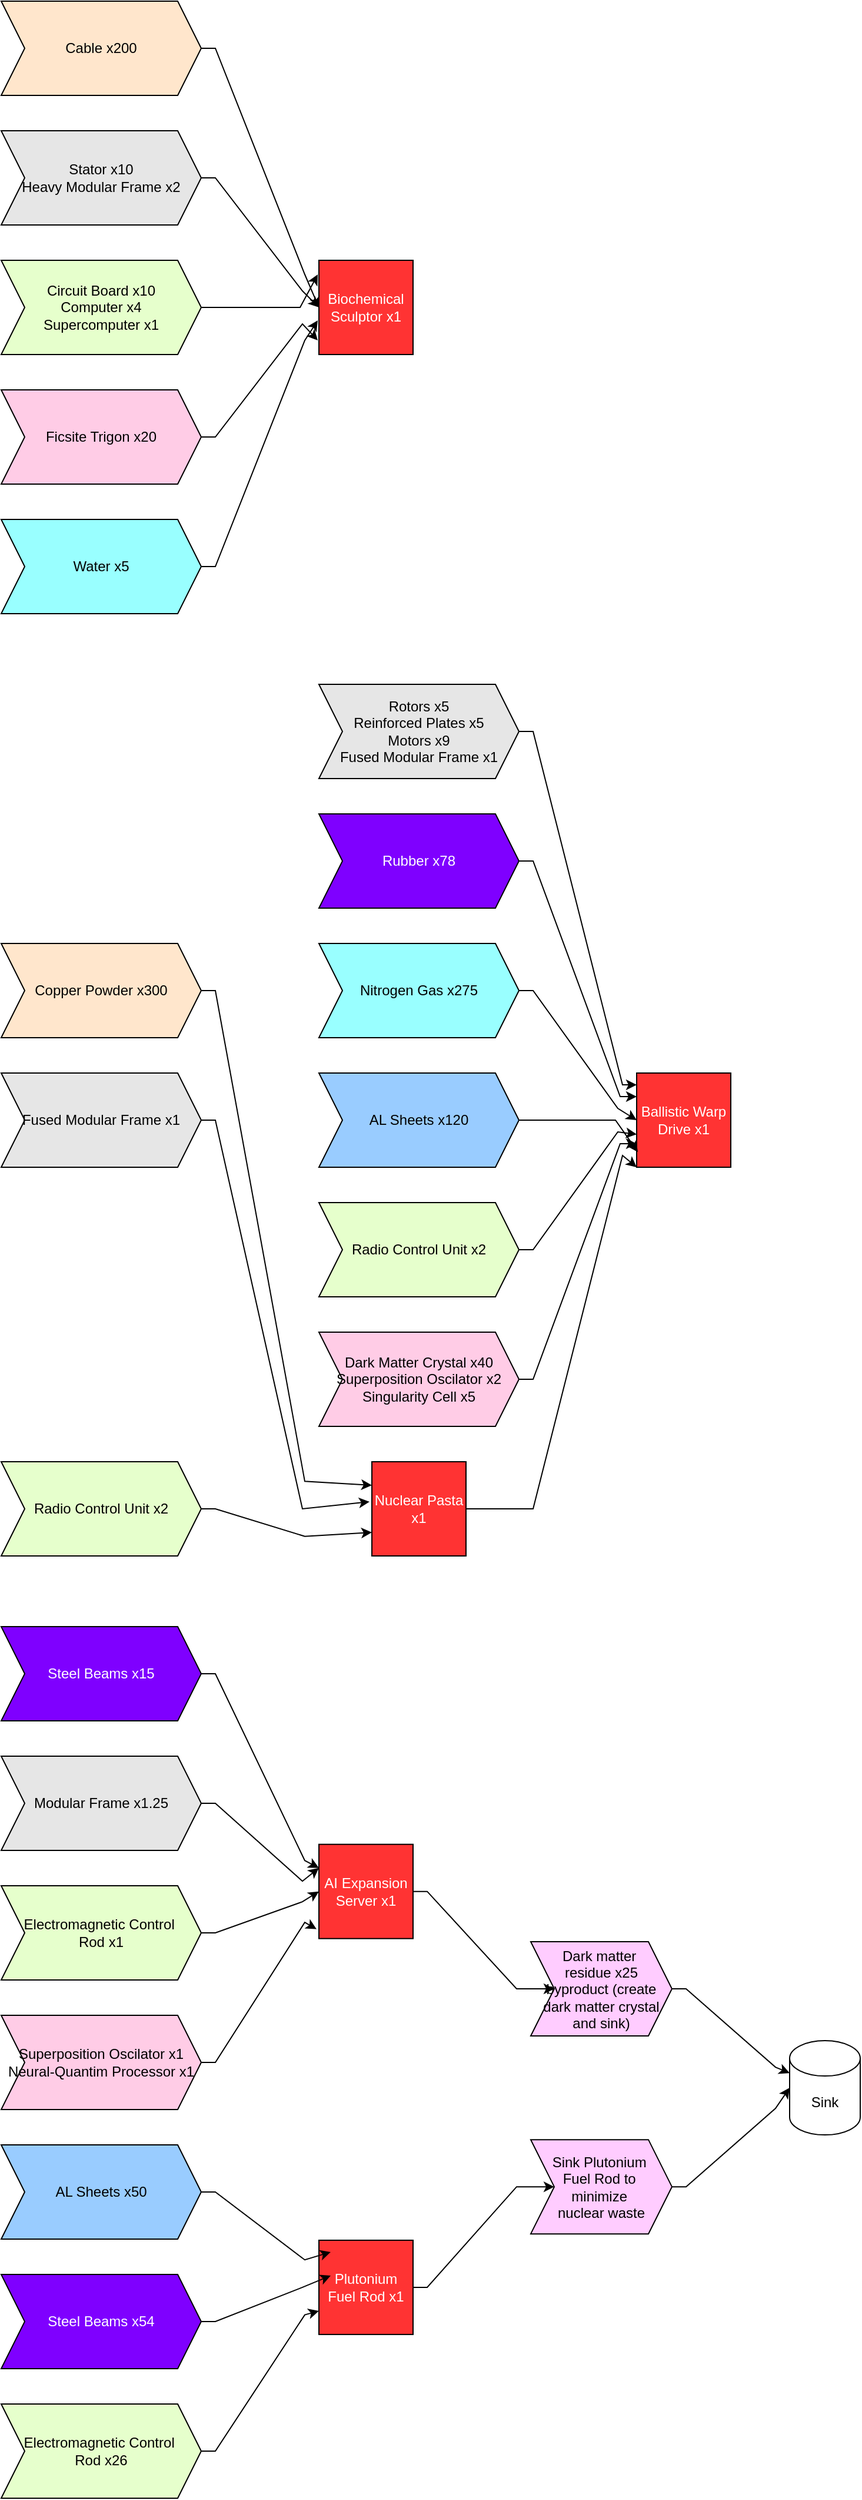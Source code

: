 <mxfile version="24.8.3">
  <diagram name="Page-1" id="pKPjGjshbEurk_978iRE">
    <mxGraphModel dx="1053" dy="727" grid="1" gridSize="10" guides="1" tooltips="1" connect="1" arrows="1" fold="1" page="1" pageScale="1" pageWidth="850" pageHeight="1100" math="0" shadow="0">
      <root>
        <mxCell id="0" />
        <mxCell id="1" parent="0" />
        <mxCell id="pRXib3N2a7JWQ-wHOMK2-1" value="Ballistic Warp Drive x1" style="whiteSpace=wrap;html=1;aspect=fixed;fillColor=#FF3333;fontColor=#FFFFFF;" parent="1" vertex="1">
          <mxGeometry x="540" y="910" width="80" height="80" as="geometry" />
        </mxCell>
        <mxCell id="pRXib3N2a7JWQ-wHOMK2-2" value="Biochemical Sculptor x1" style="whiteSpace=wrap;html=1;aspect=fixed;fillColor=#FF3333;fontColor=#FFFFFF;" parent="1" vertex="1">
          <mxGeometry x="270" y="220" width="80" height="80" as="geometry" />
        </mxCell>
        <mxCell id="cVW0qTe4NfGSJBocZiDX-51" style="edgeStyle=orthogonalEdgeStyle;rounded=0;orthogonalLoop=1;jettySize=auto;html=1;entryX=0;entryY=1;entryDx=0;entryDy=0;noEdgeStyle=1;orthogonal=1;" edge="1" parent="1" source="cVW0qTe4NfGSJBocZiDX-1" target="pRXib3N2a7JWQ-wHOMK2-1">
          <mxGeometry relative="1" as="geometry">
            <mxPoint x="400" y="810" as="targetPoint" />
            <Array as="points">
              <mxPoint x="452" y="1280" />
              <mxPoint x="528" y="980" />
            </Array>
          </mxGeometry>
        </mxCell>
        <mxCell id="cVW0qTe4NfGSJBocZiDX-1" value="Nuclear Pasta&lt;div&gt;x1&lt;/div&gt;" style="whiteSpace=wrap;html=1;aspect=fixed;fillColor=#FF3333;fontColor=#FFFFFF;" vertex="1" parent="1">
          <mxGeometry x="315" y="1240" width="80" height="80" as="geometry" />
        </mxCell>
        <mxCell id="cVW0qTe4NfGSJBocZiDX-50" value="" style="edgeStyle=orthogonalEdgeStyle;rounded=0;orthogonalLoop=1;jettySize=auto;html=1;noEdgeStyle=1;orthogonal=1;" edge="1" parent="1" source="cVW0qTe4NfGSJBocZiDX-2" target="cVW0qTe4NfGSJBocZiDX-49">
          <mxGeometry relative="1" as="geometry">
            <Array as="points">
              <mxPoint x="362" y="1604.843" />
              <mxPoint x="438" y="1687.512" />
            </Array>
          </mxGeometry>
        </mxCell>
        <mxCell id="cVW0qTe4NfGSJBocZiDX-2" value="AI Expansion Server x1" style="whiteSpace=wrap;html=1;aspect=fixed;fillColor=#FF3333;fontColor=#FFFFFF;" vertex="1" parent="1">
          <mxGeometry x="270" y="1564.843" width="80" height="80" as="geometry" />
        </mxCell>
        <mxCell id="cVW0qTe4NfGSJBocZiDX-3" value="Rotors x5&lt;div&gt;Reinforced Plates x5&lt;/div&gt;&lt;div&gt;Motors x9&lt;/div&gt;&lt;div&gt;Fused Modular Frame x1&lt;/div&gt;" style="shape=step;perimeter=stepPerimeter;whiteSpace=wrap;html=1;fixedSize=1;fillColor=#E6E6E6;" vertex="1" parent="1">
          <mxGeometry x="270" y="580" width="170" height="80" as="geometry" />
        </mxCell>
        <mxCell id="cVW0qTe4NfGSJBocZiDX-13" style="edgeStyle=orthogonalEdgeStyle;rounded=0;orthogonalLoop=1;jettySize=auto;html=1;entryX=0;entryY=0.25;entryDx=0;entryDy=0;noEdgeStyle=1;orthogonal=1;" edge="1" parent="1" source="cVW0qTe4NfGSJBocZiDX-5" target="pRXib3N2a7JWQ-wHOMK2-1">
          <mxGeometry relative="1" as="geometry">
            <Array as="points">
              <mxPoint x="452" y="730" />
              <mxPoint x="526" y="930" />
            </Array>
          </mxGeometry>
        </mxCell>
        <mxCell id="cVW0qTe4NfGSJBocZiDX-5" value="&lt;font color=&quot;#ffffff&quot;&gt;Rubber x78&lt;/font&gt;" style="shape=step;perimeter=stepPerimeter;whiteSpace=wrap;html=1;fixedSize=1;fillColor=#7F00FF;" vertex="1" parent="1">
          <mxGeometry x="270" y="690" width="170" height="80" as="geometry" />
        </mxCell>
        <mxCell id="cVW0qTe4NfGSJBocZiDX-14" style="edgeStyle=orthogonalEdgeStyle;rounded=0;orthogonalLoop=1;jettySize=auto;html=1;entryX=0;entryY=0.5;entryDx=0;entryDy=0;noEdgeStyle=1;orthogonal=1;" edge="1" parent="1" source="cVW0qTe4NfGSJBocZiDX-8" target="pRXib3N2a7JWQ-wHOMK2-1">
          <mxGeometry relative="1" as="geometry">
            <Array as="points">
              <mxPoint x="452" y="840" />
              <mxPoint x="524" y="940" />
            </Array>
          </mxGeometry>
        </mxCell>
        <mxCell id="cVW0qTe4NfGSJBocZiDX-8" value="Nitrogen Gas x275" style="shape=step;perimeter=stepPerimeter;whiteSpace=wrap;html=1;fixedSize=1;fillColor=#99FFFF;" vertex="1" parent="1">
          <mxGeometry x="270" y="800" width="170" height="80" as="geometry" />
        </mxCell>
        <mxCell id="cVW0qTe4NfGSJBocZiDX-9" value="AL Sheets x120" style="shape=step;perimeter=stepPerimeter;whiteSpace=wrap;html=1;fixedSize=1;fillColor=#99CCFF;" vertex="1" parent="1">
          <mxGeometry x="270" y="910" width="170" height="80" as="geometry" />
        </mxCell>
        <mxCell id="cVW0qTe4NfGSJBocZiDX-12" style="edgeStyle=orthogonalEdgeStyle;rounded=0;orthogonalLoop=1;jettySize=auto;html=1;entryX=0;entryY=0.125;entryDx=0;entryDy=0;entryPerimeter=0;noEdgeStyle=1;orthogonal=1;" edge="1" parent="1" source="cVW0qTe4NfGSJBocZiDX-3" target="pRXib3N2a7JWQ-wHOMK2-1">
          <mxGeometry relative="1" as="geometry">
            <Array as="points">
              <mxPoint x="452" y="620" />
              <mxPoint x="528" y="920" />
            </Array>
          </mxGeometry>
        </mxCell>
        <mxCell id="cVW0qTe4NfGSJBocZiDX-16" value="Radio Control Unit x2" style="shape=step;perimeter=stepPerimeter;whiteSpace=wrap;html=1;fixedSize=1;fillColor=#E6FFCC;" vertex="1" parent="1">
          <mxGeometry x="270" y="1020" width="170" height="80" as="geometry" />
        </mxCell>
        <mxCell id="cVW0qTe4NfGSJBocZiDX-17" style="edgeStyle=orthogonalEdgeStyle;rounded=0;orthogonalLoop=1;jettySize=auto;html=1;entryX=0.013;entryY=0.838;entryDx=0;entryDy=0;entryPerimeter=0;noEdgeStyle=1;orthogonal=1;" edge="1" parent="1" source="cVW0qTe4NfGSJBocZiDX-9" target="pRXib3N2a7JWQ-wHOMK2-1">
          <mxGeometry relative="1" as="geometry">
            <Array as="points">
              <mxPoint x="452" y="950" />
              <mxPoint x="522" y="950" />
            </Array>
          </mxGeometry>
        </mxCell>
        <mxCell id="cVW0qTe4NfGSJBocZiDX-18" style="edgeStyle=orthogonalEdgeStyle;rounded=0;orthogonalLoop=1;jettySize=auto;html=1;entryX=0;entryY=0.65;entryDx=0;entryDy=0;entryPerimeter=0;noEdgeStyle=1;orthogonal=1;" edge="1" parent="1" source="cVW0qTe4NfGSJBocZiDX-16" target="pRXib3N2a7JWQ-wHOMK2-1">
          <mxGeometry relative="1" as="geometry">
            <Array as="points">
              <mxPoint x="452" y="1060" />
              <mxPoint x="524" y="960" />
            </Array>
          </mxGeometry>
        </mxCell>
        <mxCell id="cVW0qTe4NfGSJBocZiDX-34" style="edgeStyle=orthogonalEdgeStyle;rounded=0;orthogonalLoop=1;jettySize=auto;html=1;entryX=0;entryY=0.5;entryDx=0;entryDy=0;noEdgeStyle=1;orthogonal=1;" edge="1" parent="1" source="cVW0qTe4NfGSJBocZiDX-19" target="pRXib3N2a7JWQ-wHOMK2-2">
          <mxGeometry relative="1" as="geometry">
            <Array as="points">
              <mxPoint x="182" y="40" />
              <mxPoint x="258" y="232" />
            </Array>
          </mxGeometry>
        </mxCell>
        <mxCell id="cVW0qTe4NfGSJBocZiDX-19" value="Cable x200" style="shape=step;perimeter=stepPerimeter;whiteSpace=wrap;html=1;fixedSize=1;fillColor=#FFE6CC;" vertex="1" parent="1">
          <mxGeometry width="170" height="80" as="geometry" />
        </mxCell>
        <mxCell id="cVW0qTe4NfGSJBocZiDX-22" style="edgeStyle=orthogonalEdgeStyle;rounded=0;orthogonalLoop=1;jettySize=auto;html=1;entryX=0;entryY=0.5;entryDx=0;entryDy=0;noEdgeStyle=1;orthogonal=1;" edge="1" parent="1" source="cVW0qTe4NfGSJBocZiDX-21" target="pRXib3N2a7JWQ-wHOMK2-2">
          <mxGeometry relative="1" as="geometry">
            <Array as="points">
              <mxPoint x="182" y="150" />
              <mxPoint x="256" y="246" />
            </Array>
          </mxGeometry>
        </mxCell>
        <mxCell id="cVW0qTe4NfGSJBocZiDX-21" value="Stator x10&lt;div&gt;Heavy Modular Frame x2&lt;/div&gt;" style="shape=step;perimeter=stepPerimeter;whiteSpace=wrap;html=1;fixedSize=1;fillColor=#E6E6E6;" vertex="1" parent="1">
          <mxGeometry y="110" width="170" height="80" as="geometry" />
        </mxCell>
        <mxCell id="cVW0qTe4NfGSJBocZiDX-25" value="&lt;div&gt;&lt;span style=&quot;background-color: initial;&quot;&gt;Circuit Board x10&lt;/span&gt;&lt;/div&gt;&lt;div&gt;&lt;div&gt;Computer x4&lt;/div&gt;&lt;div&gt;Supercomputer x1&lt;/div&gt;&lt;/div&gt;" style="shape=step;perimeter=stepPerimeter;whiteSpace=wrap;html=1;fixedSize=1;fillColor=#E6FFCC;" vertex="1" parent="1">
          <mxGeometry y="220" width="170" height="80" as="geometry" />
        </mxCell>
        <mxCell id="cVW0qTe4NfGSJBocZiDX-28" style="edgeStyle=orthogonalEdgeStyle;rounded=0;orthogonalLoop=1;jettySize=auto;html=1;entryX=0;entryY=0.75;entryDx=0;entryDy=0;noEdgeStyle=1;orthogonal=1;" edge="1" parent="1" source="cVW0qTe4NfGSJBocZiDX-27" target="pRXib3N2a7JWQ-wHOMK2-1">
          <mxGeometry relative="1" as="geometry">
            <Array as="points">
              <mxPoint x="452" y="1170" />
              <mxPoint x="526" y="970" />
            </Array>
          </mxGeometry>
        </mxCell>
        <mxCell id="cVW0qTe4NfGSJBocZiDX-27" value="Dark Matter Crystal x40&lt;div&gt;Superposition Oscilator x2&lt;/div&gt;&lt;div&gt;Singularity Cell x5&lt;/div&gt;" style="shape=step;perimeter=stepPerimeter;whiteSpace=wrap;html=1;fixedSize=1;fillColor=#FFCCE6;" vertex="1" parent="1">
          <mxGeometry x="270" y="1130" width="170" height="80" as="geometry" />
        </mxCell>
        <mxCell id="cVW0qTe4NfGSJBocZiDX-29" value="Ficsite Trigon x20" style="shape=step;perimeter=stepPerimeter;whiteSpace=wrap;html=1;fixedSize=1;fillColor=#FFCCE6;" vertex="1" parent="1">
          <mxGeometry y="330" width="170" height="80" as="geometry" />
        </mxCell>
        <mxCell id="cVW0qTe4NfGSJBocZiDX-30" style="edgeStyle=orthogonalEdgeStyle;rounded=0;orthogonalLoop=1;jettySize=auto;html=1;entryX=-0.012;entryY=0.85;entryDx=0;entryDy=0;entryPerimeter=0;noEdgeStyle=1;orthogonal=1;" edge="1" parent="1" source="cVW0qTe4NfGSJBocZiDX-29" target="pRXib3N2a7JWQ-wHOMK2-2">
          <mxGeometry relative="1" as="geometry">
            <Array as="points">
              <mxPoint x="182" y="370" />
              <mxPoint x="256" y="274" />
            </Array>
          </mxGeometry>
        </mxCell>
        <mxCell id="cVW0qTe4NfGSJBocZiDX-31" value="Water x5" style="shape=step;perimeter=stepPerimeter;whiteSpace=wrap;html=1;fixedSize=1;fillColor=#99FFFF;" vertex="1" parent="1">
          <mxGeometry y="440" width="170" height="80" as="geometry" />
        </mxCell>
        <mxCell id="cVW0qTe4NfGSJBocZiDX-32" style="edgeStyle=orthogonalEdgeStyle;rounded=0;orthogonalLoop=1;jettySize=auto;html=1;entryX=-0.012;entryY=0.638;entryDx=0;entryDy=0;entryPerimeter=0;noEdgeStyle=1;orthogonal=1;" edge="1" parent="1" source="cVW0qTe4NfGSJBocZiDX-31" target="pRXib3N2a7JWQ-wHOMK2-2">
          <mxGeometry relative="1" as="geometry">
            <Array as="points">
              <mxPoint x="182" y="480" />
              <mxPoint x="258" y="288" />
            </Array>
          </mxGeometry>
        </mxCell>
        <mxCell id="cVW0qTe4NfGSJBocZiDX-33" style="edgeStyle=orthogonalEdgeStyle;rounded=0;orthogonalLoop=1;jettySize=auto;html=1;entryX=-0.012;entryY=0.15;entryDx=0;entryDy=0;entryPerimeter=0;noEdgeStyle=1;orthogonal=1;" edge="1" parent="1" source="cVW0qTe4NfGSJBocZiDX-25" target="pRXib3N2a7JWQ-wHOMK2-2">
          <mxGeometry relative="1" as="geometry">
            <Array as="points">
              <mxPoint x="182" y="260" />
              <mxPoint x="254" y="260" />
            </Array>
          </mxGeometry>
        </mxCell>
        <mxCell id="cVW0qTe4NfGSJBocZiDX-38" style="edgeStyle=orthogonalEdgeStyle;rounded=0;orthogonalLoop=1;jettySize=auto;html=1;noEdgeStyle=1;orthogonal=1;entryX=0;entryY=0.25;entryDx=0;entryDy=0;" edge="1" parent="1" source="cVW0qTe4NfGSJBocZiDX-35" target="cVW0qTe4NfGSJBocZiDX-1">
          <mxGeometry relative="1" as="geometry">
            <mxPoint x="240" y="1700" as="targetPoint" />
            <Array as="points">
              <mxPoint x="182" y="840" />
              <mxPoint x="258" y="1256.667" />
            </Array>
          </mxGeometry>
        </mxCell>
        <mxCell id="cVW0qTe4NfGSJBocZiDX-35" value="Copper Powder x300" style="shape=step;perimeter=stepPerimeter;whiteSpace=wrap;html=1;fixedSize=1;fillColor=#FFE6CC;" vertex="1" parent="1">
          <mxGeometry y="800" width="170" height="80" as="geometry" />
        </mxCell>
        <mxCell id="cVW0qTe4NfGSJBocZiDX-39" style="edgeStyle=orthogonalEdgeStyle;rounded=0;orthogonalLoop=1;jettySize=auto;html=1;noEdgeStyle=1;orthogonal=1;entryX=-0.025;entryY=0.425;entryDx=0;entryDy=0;entryPerimeter=0;" edge="1" parent="1" source="cVW0qTe4NfGSJBocZiDX-36" target="cVW0qTe4NfGSJBocZiDX-1">
          <mxGeometry relative="1" as="geometry">
            <mxPoint x="220" y="1650" as="targetPoint" />
            <Array as="points">
              <mxPoint x="182" y="950" />
              <mxPoint x="256" y="1280" />
            </Array>
          </mxGeometry>
        </mxCell>
        <mxCell id="cVW0qTe4NfGSJBocZiDX-36" value="Fused Modular Frame x1" style="shape=step;perimeter=stepPerimeter;whiteSpace=wrap;html=1;fixedSize=1;fillColor=#E6E6E6;" vertex="1" parent="1">
          <mxGeometry y="910" width="170" height="80" as="geometry" />
        </mxCell>
        <mxCell id="cVW0qTe4NfGSJBocZiDX-40" style="edgeStyle=orthogonalEdgeStyle;rounded=0;orthogonalLoop=1;jettySize=auto;html=1;noEdgeStyle=1;orthogonal=1;entryX=0;entryY=0.75;entryDx=0;entryDy=0;" edge="1" parent="1" source="cVW0qTe4NfGSJBocZiDX-37" target="cVW0qTe4NfGSJBocZiDX-1">
          <mxGeometry relative="1" as="geometry">
            <mxPoint x="250" y="1720" as="targetPoint" />
            <Array as="points">
              <mxPoint x="182" y="1280" />
              <mxPoint x="258" y="1303.333" />
            </Array>
          </mxGeometry>
        </mxCell>
        <mxCell id="cVW0qTe4NfGSJBocZiDX-37" value="&lt;div&gt;Radio Control Unit x2&lt;/div&gt;" style="shape=step;perimeter=stepPerimeter;whiteSpace=wrap;html=1;fixedSize=1;fillColor=#E6FFCC;" vertex="1" parent="1">
          <mxGeometry y="1240" width="170" height="80" as="geometry" />
        </mxCell>
        <mxCell id="cVW0qTe4NfGSJBocZiDX-41" value="&lt;font color=&quot;#ffffff&quot;&gt;Steel Beams x15&lt;/font&gt;" style="shape=step;perimeter=stepPerimeter;whiteSpace=wrap;html=1;fixedSize=1;fillColor=#7F00FF;" vertex="1" parent="1">
          <mxGeometry y="1380" width="170" height="80" as="geometry" />
        </mxCell>
        <mxCell id="cVW0qTe4NfGSJBocZiDX-42" value="&lt;div&gt;Modular Frame x1.25&lt;/div&gt;" style="shape=step;perimeter=stepPerimeter;whiteSpace=wrap;html=1;fixedSize=1;fillColor=#E6E6E6;" vertex="1" parent="1">
          <mxGeometry y="1490" width="170" height="80" as="geometry" />
        </mxCell>
        <mxCell id="cVW0qTe4NfGSJBocZiDX-43" value="&lt;div&gt;Electromagnetic Control&amp;nbsp;&lt;/div&gt;&lt;div&gt;Rod x1&lt;/div&gt;" style="shape=step;perimeter=stepPerimeter;whiteSpace=wrap;html=1;fixedSize=1;fillColor=#E6FFCC;" vertex="1" parent="1">
          <mxGeometry y="1600" width="170" height="80" as="geometry" />
        </mxCell>
        <mxCell id="cVW0qTe4NfGSJBocZiDX-48" style="edgeStyle=orthogonalEdgeStyle;rounded=0;orthogonalLoop=1;jettySize=auto;html=1;noEdgeStyle=1;orthogonal=1;entryX=-0.025;entryY=0.9;entryDx=0;entryDy=0;entryPerimeter=0;" edge="1" parent="1" source="cVW0qTe4NfGSJBocZiDX-44" target="cVW0qTe4NfGSJBocZiDX-2">
          <mxGeometry relative="1" as="geometry">
            <mxPoint x="270" y="1440" as="targetPoint" />
            <Array as="points">
              <mxPoint x="182" y="1750" />
              <mxPoint x="258" y="1631.093" />
            </Array>
          </mxGeometry>
        </mxCell>
        <mxCell id="cVW0qTe4NfGSJBocZiDX-44" value="Superposition Oscilator x1&lt;div&gt;Neural-Quantim Processor x1&lt;/div&gt;" style="shape=step;perimeter=stepPerimeter;whiteSpace=wrap;html=1;fixedSize=1;fillColor=#FFCCE6;" vertex="1" parent="1">
          <mxGeometry y="1710" width="170" height="80" as="geometry" />
        </mxCell>
        <mxCell id="cVW0qTe4NfGSJBocZiDX-45" style="edgeStyle=orthogonalEdgeStyle;rounded=0;orthogonalLoop=1;jettySize=auto;html=1;noEdgeStyle=1;orthogonal=1;entryX=0;entryY=0.25;entryDx=0;entryDy=0;" edge="1" parent="1" source="cVW0qTe4NfGSJBocZiDX-41" target="cVW0qTe4NfGSJBocZiDX-2">
          <mxGeometry relative="1" as="geometry">
            <mxPoint x="370" y="1590" as="targetPoint" />
            <Array as="points">
              <mxPoint x="182" y="1420" />
              <mxPoint x="258" y="1578.593" />
            </Array>
          </mxGeometry>
        </mxCell>
        <mxCell id="cVW0qTe4NfGSJBocZiDX-46" style="edgeStyle=orthogonalEdgeStyle;rounded=0;orthogonalLoop=1;jettySize=auto;html=1;entryX=0;entryY=0.25;entryDx=0;entryDy=0;noEdgeStyle=1;orthogonal=1;" edge="1" parent="1" source="cVW0qTe4NfGSJBocZiDX-42" target="cVW0qTe4NfGSJBocZiDX-2">
          <mxGeometry relative="1" as="geometry">
            <Array as="points">
              <mxPoint x="182" y="1530" />
              <mxPoint x="256" y="1596.093" />
            </Array>
          </mxGeometry>
        </mxCell>
        <mxCell id="cVW0qTe4NfGSJBocZiDX-47" style="edgeStyle=orthogonalEdgeStyle;rounded=0;orthogonalLoop=1;jettySize=auto;html=1;entryX=0;entryY=0.5;entryDx=0;entryDy=0;noEdgeStyle=1;orthogonal=1;" edge="1" parent="1" source="cVW0qTe4NfGSJBocZiDX-43" target="cVW0qTe4NfGSJBocZiDX-2">
          <mxGeometry relative="1" as="geometry">
            <Array as="points">
              <mxPoint x="182" y="1640" />
              <mxPoint x="256" y="1613.593" />
            </Array>
          </mxGeometry>
        </mxCell>
        <mxCell id="cVW0qTe4NfGSJBocZiDX-49" value="Dark matter&amp;nbsp;&lt;div&gt;residue x25 byproduct (create dark matter crystal and sink)&lt;/div&gt;" style="shape=step;perimeter=stepPerimeter;whiteSpace=wrap;html=1;fixedSize=1;fillColor=#FFCCFF;fontColor=#000000;" vertex="1" parent="1">
          <mxGeometry x="450" y="1647.512" width="120" height="80" as="geometry" />
        </mxCell>
        <mxCell id="cVW0qTe4NfGSJBocZiDX-64" style="edgeStyle=orthogonalEdgeStyle;rounded=0;orthogonalLoop=1;jettySize=auto;html=1;entryX=0;entryY=0.5;entryDx=0;entryDy=0;noEdgeStyle=1;orthogonal=1;" edge="1" parent="1" source="cVW0qTe4NfGSJBocZiDX-52" target="cVW0qTe4NfGSJBocZiDX-63">
          <mxGeometry relative="1" as="geometry">
            <Array as="points">
              <mxPoint x="362" y="1940.964" />
              <mxPoint x="438" y="1855.572" />
            </Array>
          </mxGeometry>
        </mxCell>
        <mxCell id="cVW0qTe4NfGSJBocZiDX-52" value="Plutonium Fuel Rod x1" style="whiteSpace=wrap;html=1;aspect=fixed;fillColor=#FF3333;fontColor=#FFFFFF;" vertex="1" parent="1">
          <mxGeometry x="270" y="1900.964" width="80" height="80" as="geometry" />
        </mxCell>
        <mxCell id="cVW0qTe4NfGSJBocZiDX-54" value="Sink" style="shape=cylinder3;whiteSpace=wrap;html=1;boundedLbl=1;backgroundOutline=1;size=15;" vertex="1" parent="1">
          <mxGeometry x="670" y="1731.542" width="60" height="80" as="geometry" />
        </mxCell>
        <mxCell id="cVW0qTe4NfGSJBocZiDX-55" style="edgeStyle=orthogonalEdgeStyle;rounded=0;orthogonalLoop=1;jettySize=auto;html=1;entryX=0;entryY=0;entryDx=0;entryDy=27.5;entryPerimeter=0;noEdgeStyle=1;orthogonal=1;" edge="1" parent="1" source="cVW0qTe4NfGSJBocZiDX-49" target="cVW0qTe4NfGSJBocZiDX-54">
          <mxGeometry relative="1" as="geometry">
            <Array as="points">
              <mxPoint x="582" y="1687.512" />
              <mxPoint x="658" y="1754.042" />
            </Array>
          </mxGeometry>
        </mxCell>
        <mxCell id="cVW0qTe4NfGSJBocZiDX-57" value="AL Sheets x50" style="shape=step;perimeter=stepPerimeter;whiteSpace=wrap;html=1;fixedSize=1;fillColor=#99CCFF;" vertex="1" parent="1">
          <mxGeometry y="1820" width="170" height="80" as="geometry" />
        </mxCell>
        <mxCell id="cVW0qTe4NfGSJBocZiDX-58" style="edgeStyle=orthogonalEdgeStyle;rounded=0;orthogonalLoop=1;jettySize=auto;html=1;entryX=0.125;entryY=0.125;entryDx=0;entryDy=0;entryPerimeter=0;noEdgeStyle=1;orthogonal=1;" edge="1" parent="1" source="cVW0qTe4NfGSJBocZiDX-57" target="cVW0qTe4NfGSJBocZiDX-52">
          <mxGeometry relative="1" as="geometry">
            <Array as="points">
              <mxPoint x="182" y="1860" />
              <mxPoint x="258" y="1917.63" />
            </Array>
          </mxGeometry>
        </mxCell>
        <mxCell id="cVW0qTe4NfGSJBocZiDX-59" value="&lt;font color=&quot;#ffffff&quot;&gt;Steel Beams x54&lt;/font&gt;" style="shape=step;perimeter=stepPerimeter;whiteSpace=wrap;html=1;fixedSize=1;fillColor=#7F00FF;" vertex="1" parent="1">
          <mxGeometry y="1930" width="170" height="80" as="geometry" />
        </mxCell>
        <mxCell id="cVW0qTe4NfGSJBocZiDX-60" style="edgeStyle=orthogonalEdgeStyle;rounded=0;orthogonalLoop=1;jettySize=auto;html=1;entryX=0.125;entryY=0.375;entryDx=0;entryDy=0;entryPerimeter=0;noEdgeStyle=1;orthogonal=1;" edge="1" parent="1" source="cVW0qTe4NfGSJBocZiDX-59" target="cVW0qTe4NfGSJBocZiDX-52">
          <mxGeometry relative="1" as="geometry">
            <Array as="points">
              <mxPoint x="182" y="1970" />
              <mxPoint x="256" y="1940.964" />
            </Array>
          </mxGeometry>
        </mxCell>
        <mxCell id="cVW0qTe4NfGSJBocZiDX-62" style="edgeStyle=orthogonalEdgeStyle;rounded=0;orthogonalLoop=1;jettySize=auto;html=1;entryX=0;entryY=0.75;entryDx=0;entryDy=0;noEdgeStyle=1;orthogonal=1;" edge="1" parent="1" source="cVW0qTe4NfGSJBocZiDX-61" target="cVW0qTe4NfGSJBocZiDX-52">
          <mxGeometry relative="1" as="geometry">
            <Array as="points">
              <mxPoint x="182" y="2080" />
              <mxPoint x="258" y="1964.297" />
            </Array>
          </mxGeometry>
        </mxCell>
        <mxCell id="cVW0qTe4NfGSJBocZiDX-61" value="&lt;div&gt;Electromagnetic Control&amp;nbsp;&lt;/div&gt;&lt;div&gt;Rod x26&lt;/div&gt;" style="shape=step;perimeter=stepPerimeter;whiteSpace=wrap;html=1;fixedSize=1;fillColor=#E6FFCC;" vertex="1" parent="1">
          <mxGeometry y="2040" width="170" height="80" as="geometry" />
        </mxCell>
        <mxCell id="cVW0qTe4NfGSJBocZiDX-63" value="Sink Plutonium&amp;nbsp;&lt;div&gt;Fuel Rod to&amp;nbsp;&lt;/div&gt;&lt;div&gt;minimize&amp;nbsp;&lt;/div&gt;&lt;div&gt;nuclear waste&lt;/div&gt;" style="shape=step;perimeter=stepPerimeter;whiteSpace=wrap;html=1;fixedSize=1;fillColor=#FFCCFF;fontColor=#000000;" vertex="1" parent="1">
          <mxGeometry x="450" y="1815.572" width="120" height="80" as="geometry" />
        </mxCell>
        <mxCell id="cVW0qTe4NfGSJBocZiDX-65" style="edgeStyle=orthogonalEdgeStyle;rounded=0;orthogonalLoop=1;jettySize=auto;html=1;entryX=0;entryY=0.5;entryDx=0;entryDy=0;entryPerimeter=0;noEdgeStyle=1;orthogonal=1;" edge="1" parent="1" source="cVW0qTe4NfGSJBocZiDX-63" target="cVW0qTe4NfGSJBocZiDX-54">
          <mxGeometry relative="1" as="geometry">
            <Array as="points">
              <mxPoint x="582" y="1855.572" />
              <mxPoint x="658" y="1789.042" />
            </Array>
          </mxGeometry>
        </mxCell>
      </root>
    </mxGraphModel>
  </diagram>
</mxfile>
